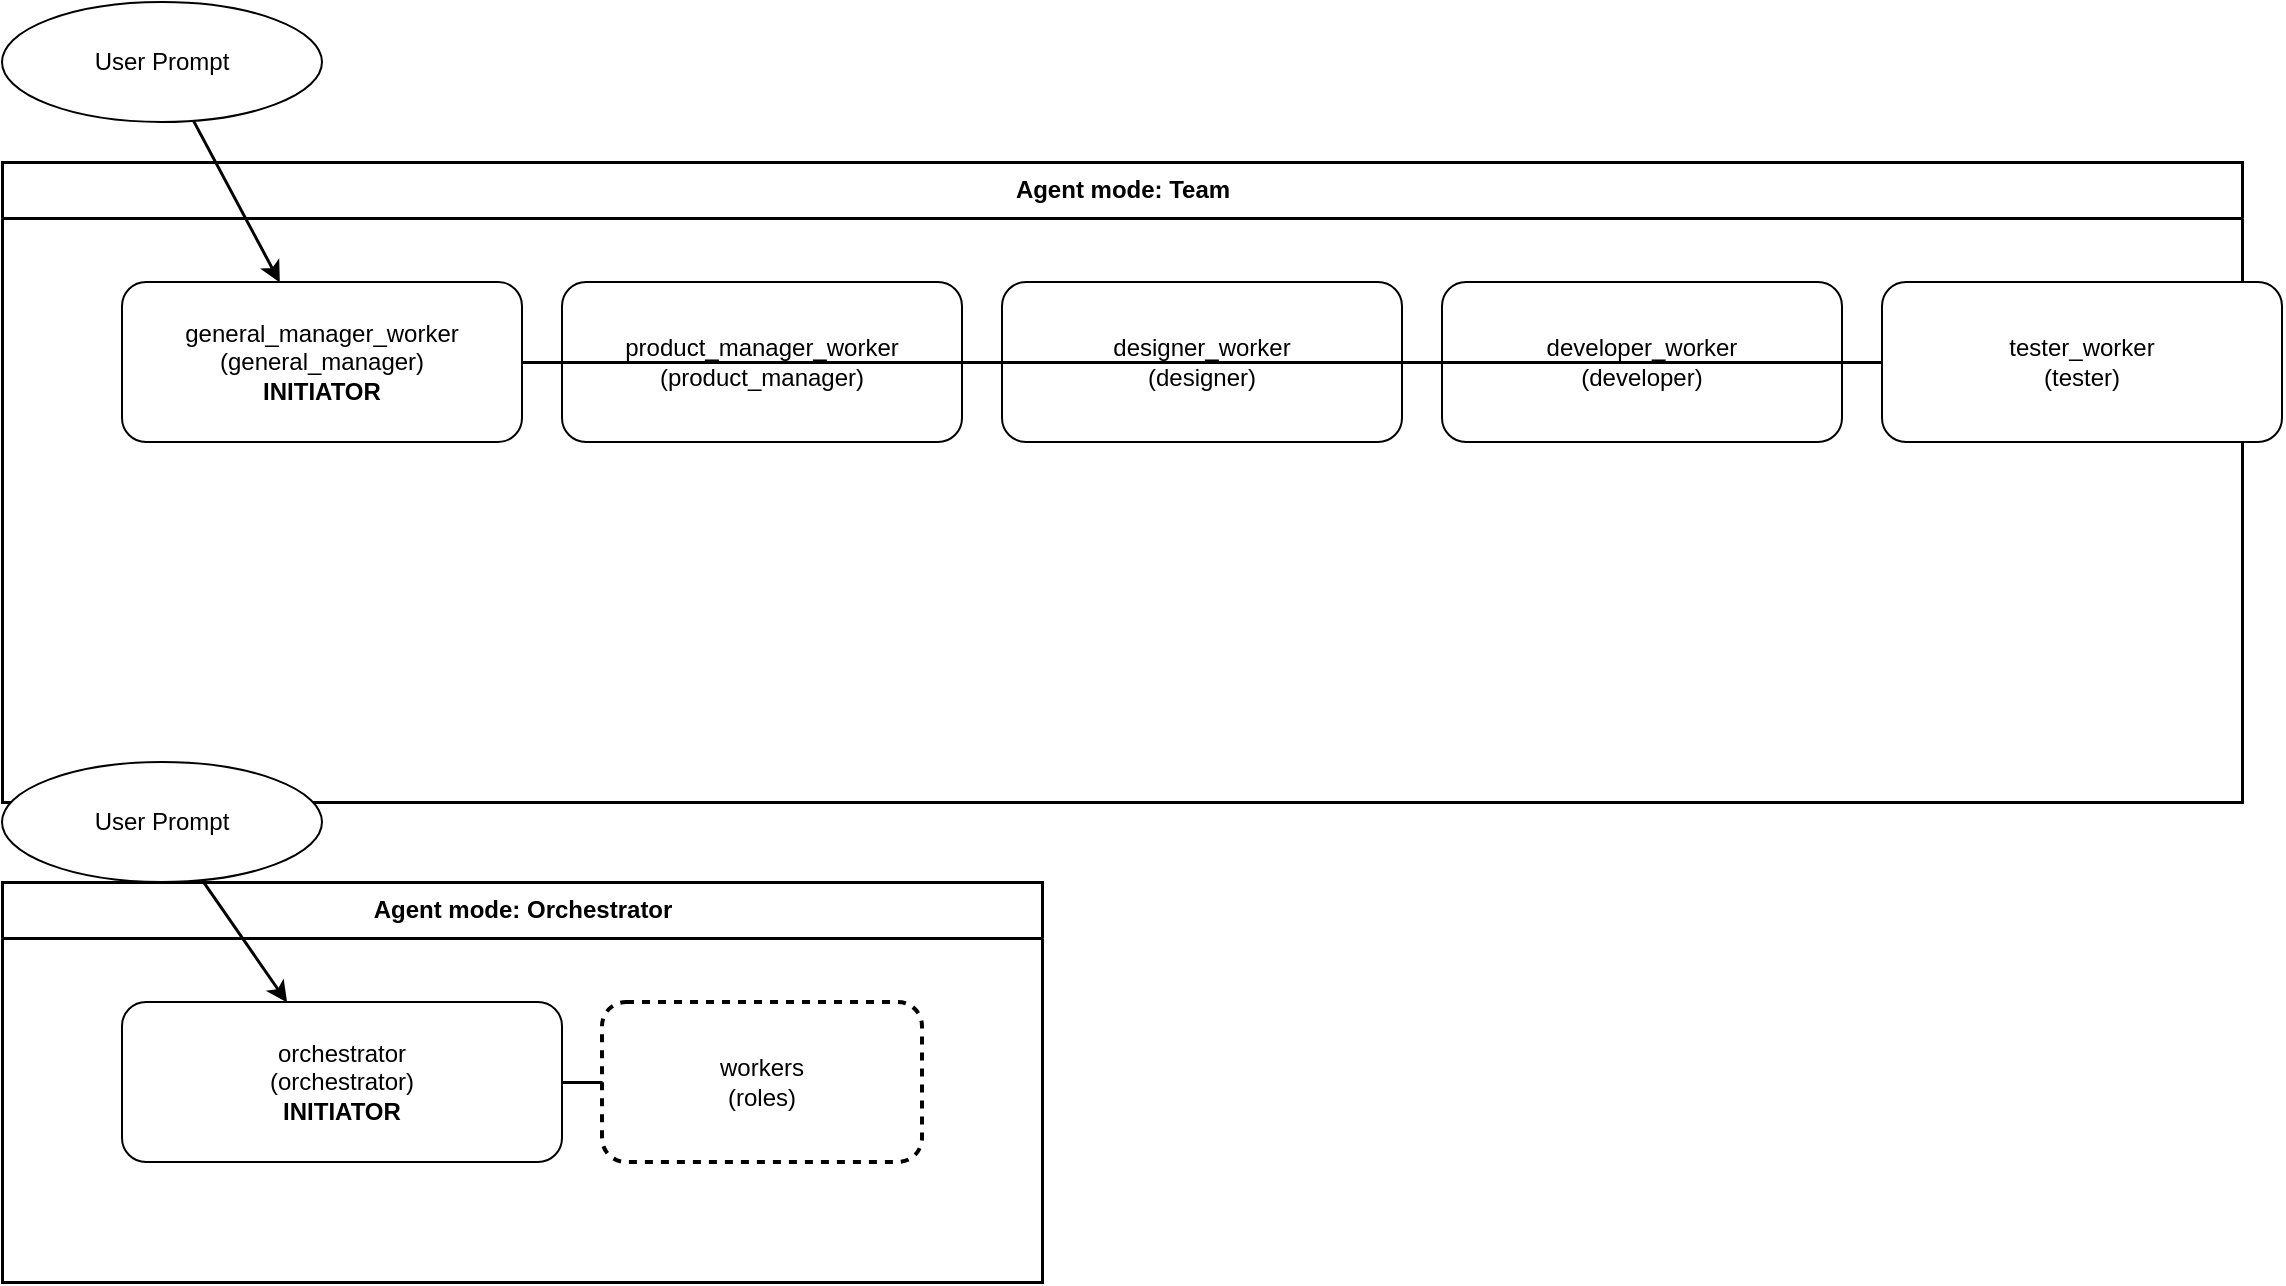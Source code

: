 <mxfile>
  <diagram id="agent-team" name="Page-1">
    <mxGraphModel dx="1422" dy="794" grid="1" gridSize="10" guides="1" tooltips="1" connect="1" arrows="1" fold="1" page="1" pageScale="1" pageWidth="1169" pageHeight="827" math="0" shadow="0">
      <root>
        <mxCell id="0"/>
        <mxCell id="1" parent="0"/>

        <!-- Subgraph: Agent mode: Team -->
        <mxCell id="team" value="Agent mode: Team" style="swimlane;html=1;align=center;verticalAlign=top;startSize=28;container=1;collapsible=0;rounded=0;strokeWidth=1.5;" vertex="1" parent="1">
          <mxGeometry x="60" y="160" width="1120" height="320" as="geometry"/>
        </mxCell>

        <!-- Team nodes -->
        <mxCell id="gm" value="general_manager_worker&lt;br/&gt;(general_manager)&lt;br/&gt;&lt;b&gt;INITIATOR&lt;/b&gt;" style="shape=rect;rounded=1;whiteSpace=wrap;html=1;align=center;verticalAlign=middle;" vertex="1" parent="team">
          <mxGeometry x="60" y="60" width="200" height="80" as="geometry"/>
        </mxCell>
        <mxCell id="pm" value="product_manager_worker&lt;br/&gt;(product_manager)" style="shape=rect;rounded=1;whiteSpace=wrap;html=1;align=center;verticalAlign=middle;" vertex="1" parent="team">
          <mxGeometry x="280" y="60" width="200" height="80" as="geometry"/>
        </mxCell>
        <mxCell id="ds" value="designer_worker&lt;br/&gt;(designer)" style="shape=rect;rounded=1;whiteSpace=wrap;html=1;align=center;verticalAlign=middle;" vertex="1" parent="team">
          <mxGeometry x="500" y="60" width="200" height="80" as="geometry"/>
        </mxCell>
        <mxCell id="dev" value="developer_worker&lt;br/&gt;(developer)" style="shape=rect;rounded=1;whiteSpace=wrap;html=1;align=center;verticalAlign=middle;" vertex="1" parent="team">
          <mxGeometry x="720" y="60" width="200" height="80" as="geometry"/>
        </mxCell>
        <mxCell id="ts" value="tester_worker&lt;br/&gt;(tester)" style="shape=rect;rounded=1;whiteSpace=wrap;html=1;align=center;verticalAlign=middle;" vertex="1" parent="team">
          <mxGeometry x="940" y="60" width="200" height="80" as="geometry"/>
        </mxCell>

        <!-- Team edges: gm to others (solid, undirected) -->
        <mxCell id="e_gm_pm" style="endArrow=none;strokeWidth=1.5;" edge="1" parent="team" source="gm" target="pm">
          <mxGeometry relative="1" as="geometry"/>
        </mxCell>
        <mxCell id="e_gm_ds" style="endArrow=none;strokeWidth=1.5;" edge="1" parent="team" source="gm" target="ds">
          <mxGeometry relative="1" as="geometry"/>
        </mxCell>
        <mxCell id="e_gm_dev" style="endArrow=none;strokeWidth=1.5;" edge="1" parent="team" source="gm" target="dev">
          <mxGeometry relative="1" as="geometry"/>
        </mxCell>
        <mxCell id="e_gm_ts" style="endArrow=none;strokeWidth=1.5;" edge="1" parent="team" source="gm" target="ts">
          <mxGeometry relative="1" as="geometry"/>
        </mxCell>

        <!-- Team dashed edges among pm, ds, dev, ts (undirected) -->
        <mxCell id="e_pm_ds" style="endArrow=none;dashed=1;dashPattern=3 3;strokeWidth=1.3;" edge="1" parent="team" source="pm" target="ds">
          <mxGeometry relative="1" as="geometry"/>
        </mxCell>
        <mxCell id="e_pm_dev" style="endArrow=none;dashed=1;dashPattern=3 3;strokeWidth=1.3;" edge="1" parent="team" source="pm" target="dev">
          <mxGeometry relative="1" as="geometry"/>
        </mxCell>
        <mxCell id="e_pm_ts" style="endArrow=none;dashed=1;dashPattern=3 3;strokeWidth=1.3;" edge="1" parent="team" source="pm" target="ts">
          <mxGeometry relative="1" as="geometry"/>
        </mxCell>
        <mxCell id="e_ds_dev" style="endArrow=none;dashed=1;dashPattern=3 3;strokeWidth=1.3;" edge="1" parent="team" source="ds" target="dev">
          <mxGeometry relative="1" as="geometry"/>
        </mxCell>
        <mxCell id="e_ds_ts" style="endArrow=none;dashed=1;dashPattern=3 3;strokeWidth=1.3;" edge="1" parent="team" source="ds" target="ts">
          <mxGeometry relative="1" as="geometry"/>
        </mxCell>
        <mxCell id="e_dev_ts" style="endArrow=none;dashed=1;dashPattern=3 3;strokeWidth=1.3;" edge="1" parent="team" source="dev" target="ts">
          <mxGeometry relative="1" as="geometry"/>
        </mxCell>

        <!-- Subgraph: Agent mode: Orchestrator -->
        <mxCell id="orch" value="Agent mode: Orchestrator" style="swimlane;html=1;align=center;verticalAlign=top;startSize=28;container=1;collapsible=0;rounded=0;strokeWidth=1.5;" vertex="1" parent="1">
          <mxGeometry x="60" y="520" width="520" height="200" as="geometry"/>
        </mxCell>

        <!-- Orchestrator nodes -->
        <mxCell id="or" value="orchestrator&lt;br/&gt;(orchestrator)&lt;br/&gt;&lt;b&gt;INITIATOR&lt;/b&gt;" style="shape=rect;rounded=1;whiteSpace=wrap;html=1;align=center;verticalAlign=middle;" vertex="1" parent="orch">
          <mxGeometry x="60" y="60" width="220" height="80" as="geometry"/>
        </mxCell>
        <mxCell id="wo" value="workers&lt;br/&gt;(roles)" style="shape=rect;rounded=1;whiteSpace=wrap;html=1;align=center;verticalAlign=middle;dashed=1;dashPattern=2 2;strokeWidth=2;" vertex="1" parent="orch">
          <mxGeometry x="300" y="60" width="160" height="80" as="geometry"/>
        </mxCell>

        <!-- Orchestrator edge (undirected) -->
        <mxCell id="e_or_wo" style="endArrow=none;strokeWidth=1.5;" edge="1" parent="orch" source="or" target="wo">
          <mxGeometry relative="1" as="geometry"/>
        </mxCell>

        <!-- External User Prompts -->
        <mxCell id="up" value="User Prompt" style="ellipse;whiteSpace=wrap;html=1;align=center;verticalAlign=middle;" vertex="1" parent="1">
          <mxGeometry x="60" y="80" width="160" height="60" as="geometry"/>
        </mxCell>
        <mxCell id="up2" value="User Prompt" style="ellipse;whiteSpace=wrap;html=1;align=center;verticalAlign=middle;" vertex="1" parent="1">
          <mxGeometry x="60" y="460" width="160" height="60" as="geometry"/>
        </mxCell>

        <!-- External arrows -->
        <mxCell id="e_up_gm" style="endArrow=classic;strokeWidth=1.5;" edge="1" parent="1" source="up" target="gm">
          <mxGeometry relative="1" as="geometry"/>
        </mxCell>
        <mxCell id="e_up2_or" style="endArrow=classic;strokeWidth=1.5;" edge="1" parent="1" source="up2" target="or">
          <mxGeometry relative="1" as="geometry"/>
        </mxCell>

      </root>
    </mxGraphModel>
  </diagram>
</mxfile>
